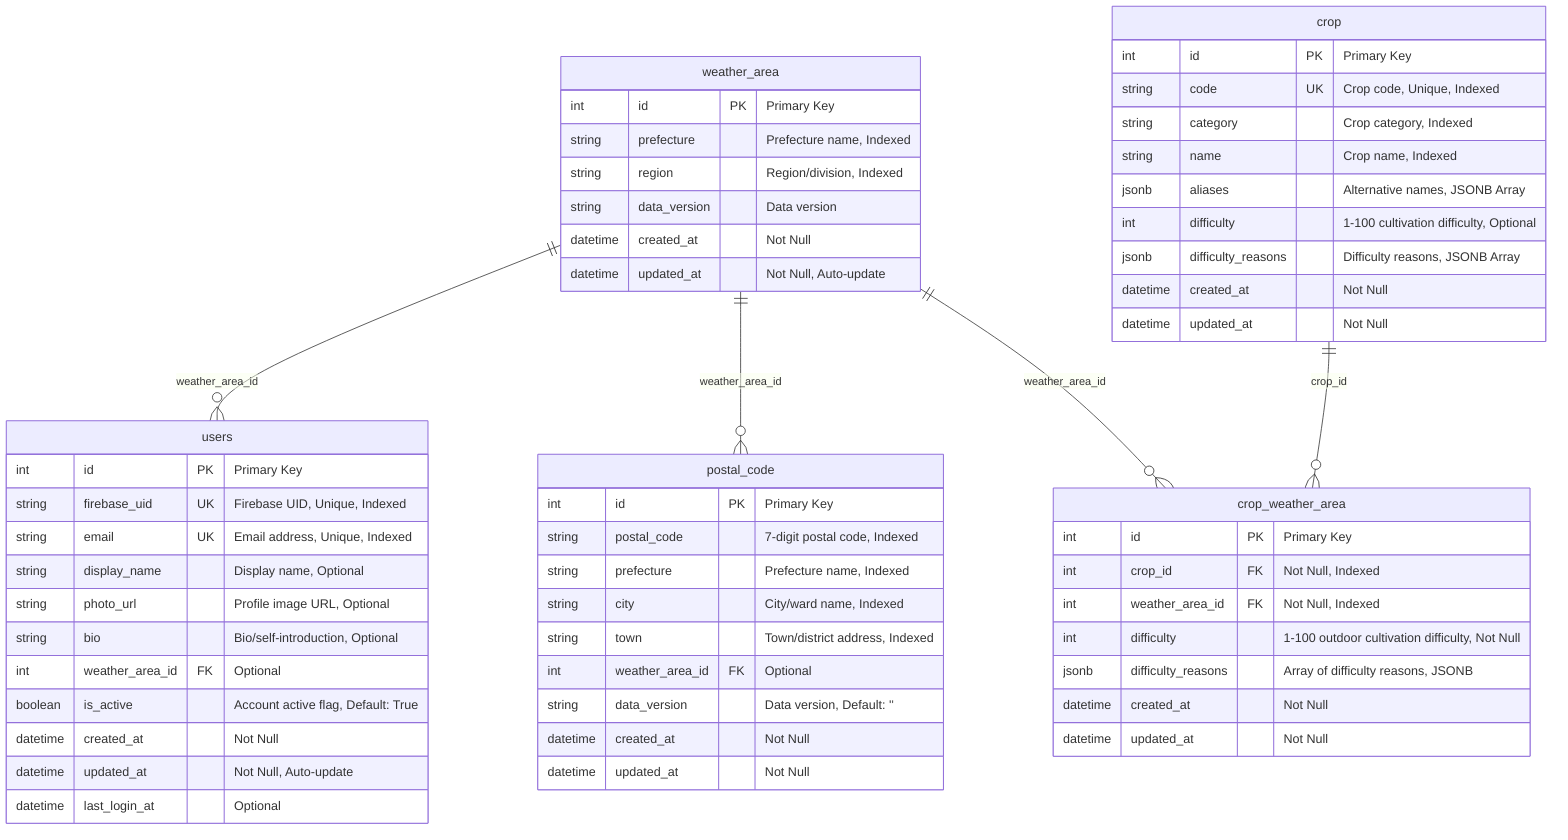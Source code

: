 erDiagram
    weather_area {
        int id PK "Primary Key"
        string prefecture "Prefecture name, Indexed"
        string region "Region/division, Indexed"
        string data_version "Data version"
        datetime created_at "Not Null"
        datetime updated_at "Not Null, Auto-update"
    }
    users {
        int id PK "Primary Key"
        string firebase_uid UK "Firebase UID, Unique, Indexed"
        string email UK "Email address, Unique, Indexed"
        string display_name "Display name, Optional"
        string photo_url "Profile image URL, Optional"
        string bio "Bio/self-introduction, Optional"
        int weather_area_id FK "Optional"
        boolean is_active "Account active flag, Default: True"
        datetime created_at "Not Null"
        datetime updated_at "Not Null, Auto-update"
        datetime last_login_at "Optional"
    }
    postal_code {
        int id PK "Primary Key"
        string postal_code "7-digit postal code, Indexed"
        string prefecture "Prefecture name, Indexed"
        string city "City/ward name, Indexed"
        string town "Town/district address, Indexed"
        int weather_area_id FK "Optional"
        string data_version "Data version, Default: ''"
        datetime created_at "Not Null"
        datetime updated_at "Not Null"
    }
    crop {
        int id PK "Primary Key"
        string code UK "Crop code, Unique, Indexed"
        string category "Crop category, Indexed"
        string name "Crop name, Indexed"
        jsonb aliases "Alternative names, JSONB Array"
        int difficulty "1-100 cultivation difficulty, Optional"
        jsonb difficulty_reasons "Difficulty reasons, JSONB Array"
        datetime created_at "Not Null"
        datetime updated_at "Not Null"
    }
    crop_weather_area {
        int id PK "Primary Key"
        int crop_id FK "Not Null, Indexed"
        int weather_area_id FK "Not Null, Indexed"
        int difficulty "1-100 outdoor cultivation difficulty, Not Null"
        jsonb difficulty_reasons "Array of difficulty reasons, JSONB"
        datetime created_at "Not Null"
        datetime updated_at "Not Null"
    }
    %% Relationships
    weather_area ||--o{ users : "weather_area_id"
    weather_area ||--o{ postal_code : "weather_area_id"
    crop ||--o{ crop_weather_area : "crop_id"
    weather_area ||--o{ crop_weather_area : "weather_area_id"